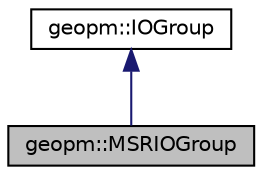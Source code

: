 digraph "geopm::MSRIOGroup"
{
  edge [fontname="Helvetica",fontsize="10",labelfontname="Helvetica",labelfontsize="10"];
  node [fontname="Helvetica",fontsize="10",shape=record];
  Node2 [label="geopm::MSRIOGroup",height=0.2,width=0.4,color="black", fillcolor="grey75", style="filled", fontcolor="black"];
  Node3 -> Node2 [dir="back",color="midnightblue",fontsize="10",style="solid",fontname="Helvetica"];
  Node3 [label="geopm::IOGroup",height=0.2,width=0.4,color="black", fillcolor="white", style="filled",URL="$classgeopm_1_1_i_o_group.html"];
}
